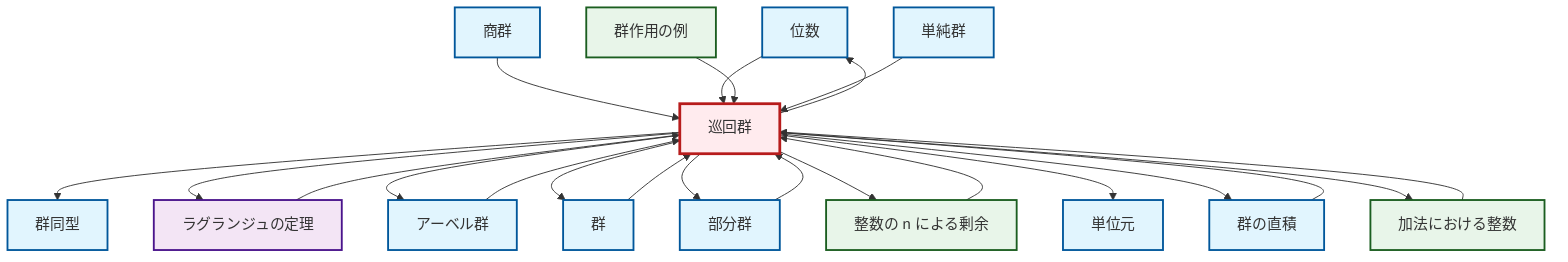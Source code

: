 graph TD
    classDef definition fill:#e1f5fe,stroke:#01579b,stroke-width:2px
    classDef theorem fill:#f3e5f5,stroke:#4a148c,stroke-width:2px
    classDef axiom fill:#fff3e0,stroke:#e65100,stroke-width:2px
    classDef example fill:#e8f5e9,stroke:#1b5e20,stroke-width:2px
    classDef current fill:#ffebee,stroke:#b71c1c,stroke-width:3px
    def-order["位数"]:::definition
    def-identity-element["単位元"]:::definition
    def-subgroup["部分群"]:::definition
    ex-group-action-examples["群作用の例"]:::example
    ex-quotient-integers-mod-n["整数の n による剰余"]:::example
    def-abelian-group["アーベル群"]:::definition
    def-isomorphism["群同型"]:::definition
    ex-integers-addition["加法における整数"]:::example
    def-group["群"]:::definition
    def-cyclic-group["巡回群"]:::definition
    def-quotient-group["商群"]:::definition
    thm-lagrange["ラグランジュの定理"]:::theorem
    def-direct-product["群の直積"]:::definition
    def-simple-group["単純群"]:::definition
    def-cyclic-group --> def-isomorphism
    def-cyclic-group --> thm-lagrange
    def-cyclic-group --> def-abelian-group
    def-cyclic-group --> def-group
    def-cyclic-group --> def-subgroup
    def-cyclic-group --> ex-quotient-integers-mod-n
    ex-quotient-integers-mod-n --> def-cyclic-group
    def-quotient-group --> def-cyclic-group
    def-direct-product --> def-cyclic-group
    def-cyclic-group --> def-identity-element
    def-group --> def-cyclic-group
    def-cyclic-group --> def-order
    def-order --> def-cyclic-group
    ex-group-action-examples --> def-cyclic-group
    thm-lagrange --> def-cyclic-group
    def-cyclic-group --> def-direct-product
    def-abelian-group --> def-cyclic-group
    def-cyclic-group --> ex-integers-addition
    ex-integers-addition --> def-cyclic-group
    def-simple-group --> def-cyclic-group
    def-subgroup --> def-cyclic-group
    class def-cyclic-group current